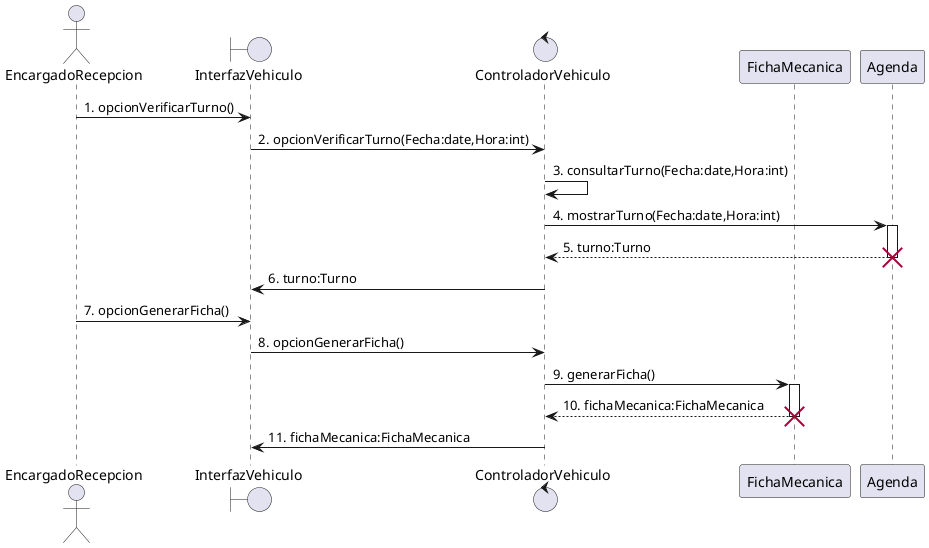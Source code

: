 @startuml RegistrarEntrega
    actor EncargadoRecepcion
    boundary InterfazVehiculo
    control ControladorVehiculo
    participant FichaMecanica
    participant Agenda
    EncargadoRecepcion -> InterfazVehiculo: 1. opcionVerificarTurno()
    InterfazVehiculo -> ControladorVehiculo: 2. opcionVerificarTurno(Fecha:date,Hora:int)
    ControladorVehiculo -> ControladorVehiculo: 3. consultarTurno(Fecha:date,Hora:int)
    ControladorVehiculo -> Agenda: 4. mostrarTurno(Fecha:date,Hora:int)
    activate Agenda
    Agenda --> ControladorVehiculo: 5. turno:Turno
    destroy Agenda
    ControladorVehiculo -> InterfazVehiculo: 6. turno:Turno
    EncargadoRecepcion->InterfazVehiculo: 7. opcionGenerarFicha()
    InterfazVehiculo->ControladorVehiculo: 8. opcionGenerarFicha()
    ControladorVehiculo->FichaMecanica: 9. generarFicha()
    activate FichaMecanica
    FichaMecanica-->ControladorVehiculo: 10. fichaMecanica:FichaMecanica
    destroy FichaMecanica
    ControladorVehiculo->InterfazVehiculo: 11. fichaMecanica:FichaMecanica
'/

@enduml